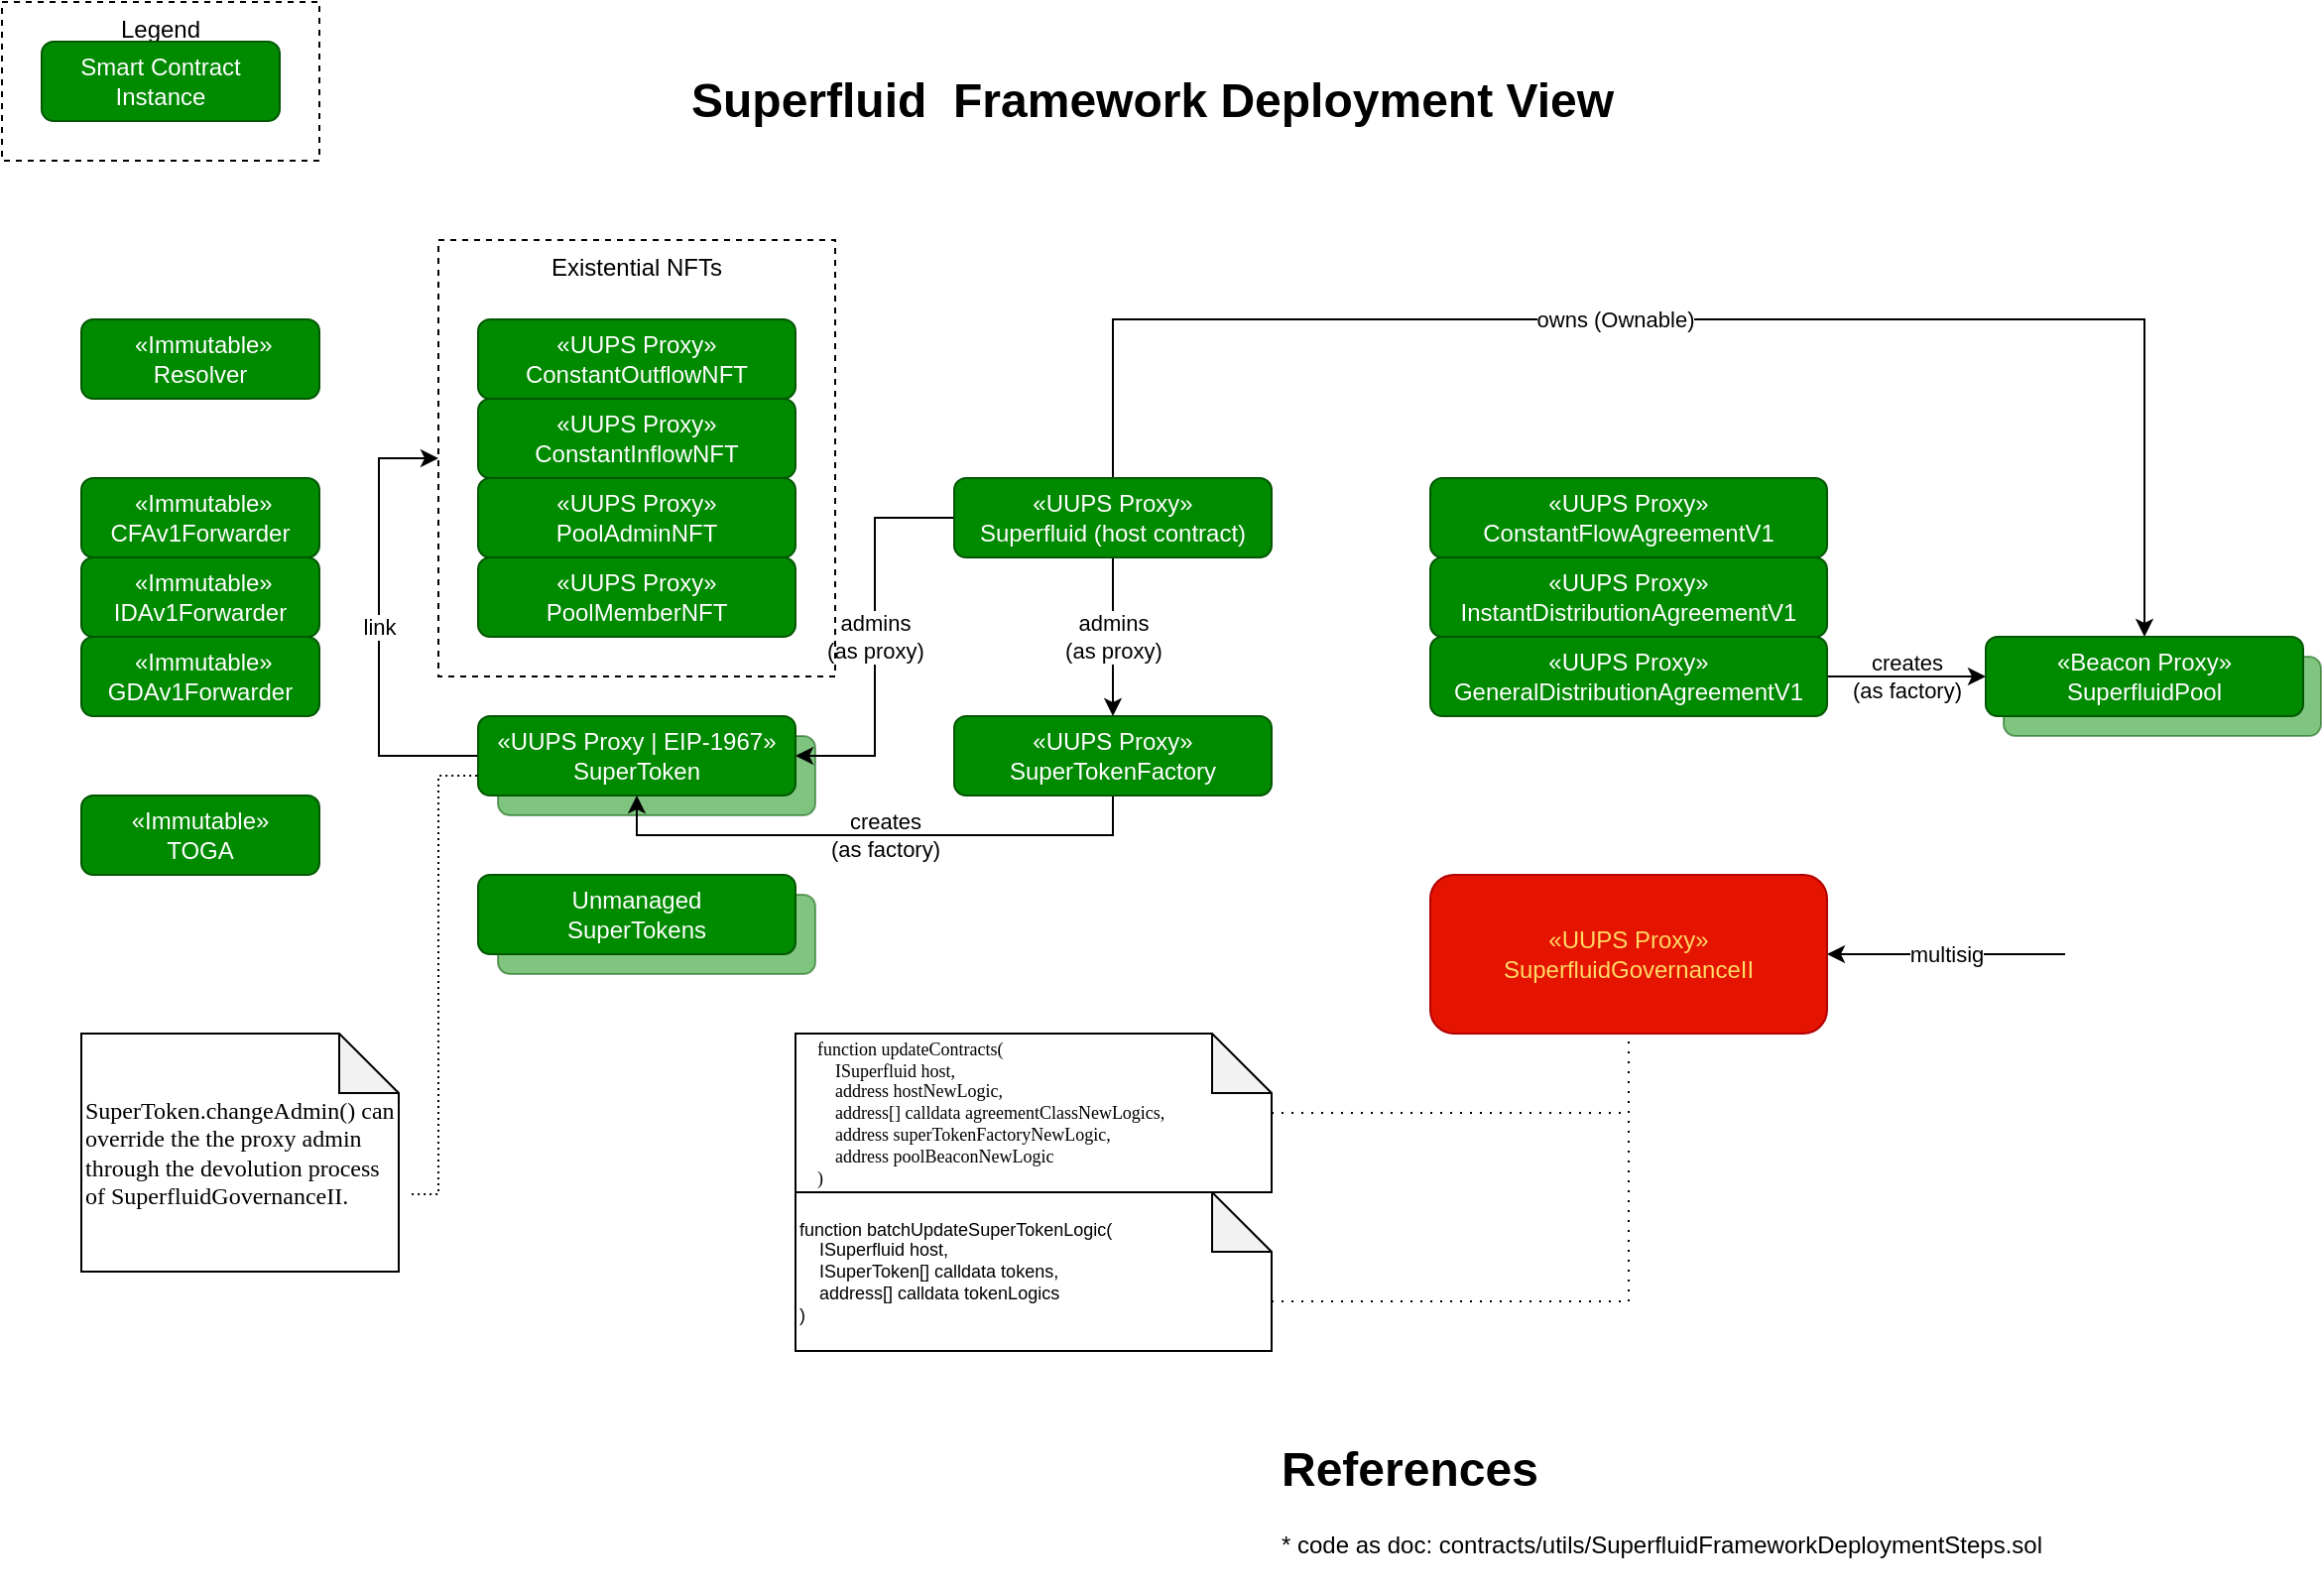 <mxfile version="22.1.2" type="device">
  <diagram name="Page-1" id="iipwh64n65vx4WovocLg">
    <mxGraphModel dx="2074" dy="1230" grid="1" gridSize="10" guides="1" tooltips="1" connect="1" arrows="1" fold="1" page="1" pageScale="1" pageWidth="1169" pageHeight="827" math="0" shadow="0">
      <root>
        <mxCell id="0" />
        <mxCell id="1" parent="0" />
        <mxCell id="yRzJGyd7bDUnVyytgLMS-36" value="&lt;br&gt;" style="rounded=1;whiteSpace=wrap;html=1;fillColor=#008a00;fontColor=#ffffff;strokeColor=#005700;gradientColor=none;shadow=0;opacity=50;" parent="1" vertex="1">
          <mxGeometry x="250" y="450" width="160" height="40" as="geometry" />
        </mxCell>
        <mxCell id="yRzJGyd7bDUnVyytgLMS-12" value="&lt;br&gt;" style="rounded=1;whiteSpace=wrap;html=1;fillColor=#008a00;fontColor=#ffffff;strokeColor=#005700;gradientColor=none;shadow=0;opacity=50;" parent="1" vertex="1">
          <mxGeometry x="250" y="370" width="160" height="40" as="geometry" />
        </mxCell>
        <mxCell id="yRzJGyd7bDUnVyytgLMS-10" value="&lt;br&gt;" style="rounded=1;whiteSpace=wrap;html=1;fillColor=#008a00;fontColor=#ffffff;strokeColor=#005700;gradientColor=none;shadow=0;opacity=50;" parent="1" vertex="1">
          <mxGeometry x="1009" y="330" width="160" height="40" as="geometry" />
        </mxCell>
        <mxCell id="yRzJGyd7bDUnVyytgLMS-6" value="Legend" style="rounded=0;whiteSpace=wrap;html=1;dashed=1;fillColor=none;verticalAlign=top;" parent="1" vertex="1">
          <mxGeometry width="160" height="80" as="geometry" />
        </mxCell>
        <mxCell id="yRzJGyd7bDUnVyytgLMS-2" value="Smart Contract&lt;br&gt;Instance" style="rounded=1;whiteSpace=wrap;html=1;fillColor=#008a00;fontColor=#ffffff;strokeColor=#005700;" parent="1" vertex="1">
          <mxGeometry x="20" y="20" width="120" height="40" as="geometry" />
        </mxCell>
        <mxCell id="yRzJGyd7bDUnVyytgLMS-3" value="«UUPS Proxy»&lt;br&gt;ConstantFlowAgreementV1" style="rounded=1;whiteSpace=wrap;html=1;fillColor=#008a00;fontColor=#ffffff;strokeColor=#005700;" parent="1" vertex="1">
          <mxGeometry x="720" y="240" width="200" height="40" as="geometry" />
        </mxCell>
        <mxCell id="yRzJGyd7bDUnVyytgLMS-4" value="«UUPS Proxy»&lt;br&gt;InstantDistributionAgreementV1" style="rounded=1;whiteSpace=wrap;html=1;fillColor=#008a00;fontColor=#ffffff;strokeColor=#005700;" parent="1" vertex="1">
          <mxGeometry x="720" y="280" width="200" height="40" as="geometry" />
        </mxCell>
        <mxCell id="yRzJGyd7bDUnVyytgLMS-18" value="owns (Ownable)" style="edgeStyle=orthogonalEdgeStyle;rounded=0;orthogonalLoop=1;jettySize=auto;html=1;entryX=0.5;entryY=0;entryDx=0;entryDy=0;exitX=0.5;exitY=0;exitDx=0;exitDy=0;" parent="1" source="yRzJGyd7bDUnVyytgLMS-5" target="yRzJGyd7bDUnVyytgLMS-9" edge="1">
          <mxGeometry x="-0.125" relative="1" as="geometry">
            <Array as="points">
              <mxPoint x="560" y="160" />
              <mxPoint x="1080" y="160" />
            </Array>
            <mxPoint as="offset" />
            <mxPoint x="1070" y="320" as="targetPoint" />
          </mxGeometry>
        </mxCell>
        <mxCell id="yRzJGyd7bDUnVyytgLMS-37" value="admins&lt;br&gt;(as proxy)" style="edgeStyle=orthogonalEdgeStyle;rounded=0;orthogonalLoop=1;jettySize=auto;html=1;entryX=1;entryY=0.5;entryDx=0;entryDy=0;exitX=0;exitY=0.5;exitDx=0;exitDy=0;" parent="1" source="yRzJGyd7bDUnVyytgLMS-5" target="yRzJGyd7bDUnVyytgLMS-11" edge="1">
          <mxGeometry relative="1" as="geometry" />
        </mxCell>
        <mxCell id="yRzJGyd7bDUnVyytgLMS-38" value="admins&lt;br&gt;(as proxy)" style="edgeStyle=orthogonalEdgeStyle;rounded=0;orthogonalLoop=1;jettySize=auto;html=1;entryX=0.5;entryY=0;entryDx=0;entryDy=0;" parent="1" source="yRzJGyd7bDUnVyytgLMS-5" target="yRzJGyd7bDUnVyytgLMS-27" edge="1">
          <mxGeometry relative="1" as="geometry">
            <mxPoint as="offset" />
          </mxGeometry>
        </mxCell>
        <mxCell id="yRzJGyd7bDUnVyytgLMS-5" value="«UUPS Proxy»&lt;br&gt;Superfluid (host contract)" style="rounded=1;whiteSpace=wrap;html=1;fillColor=#008a00;fontColor=#ffffff;strokeColor=#005700;" parent="1" vertex="1">
          <mxGeometry x="480" y="240" width="160" height="40" as="geometry" />
        </mxCell>
        <mxCell id="yRzJGyd7bDUnVyytgLMS-7" value="«UUPS Proxy»&lt;br&gt;SuperfluidGovernanceII" style="rounded=1;whiteSpace=wrap;html=1;fillColor=#e51400;fontColor=#FFD966;strokeColor=#B20000;" parent="1" vertex="1">
          <mxGeometry x="720" y="440" width="200" height="80" as="geometry" />
        </mxCell>
        <mxCell id="yRzJGyd7bDUnVyytgLMS-51" value="creates&lt;br&gt;(as factory)" style="edgeStyle=orthogonalEdgeStyle;rounded=0;orthogonalLoop=1;jettySize=auto;html=1;entryX=0;entryY=0.5;entryDx=0;entryDy=0;labelBackgroundColor=none;" parent="1" source="yRzJGyd7bDUnVyytgLMS-8" target="yRzJGyd7bDUnVyytgLMS-9" edge="1">
          <mxGeometry relative="1" as="geometry">
            <mxPoint x="990" y="340" as="targetPoint" />
          </mxGeometry>
        </mxCell>
        <mxCell id="yRzJGyd7bDUnVyytgLMS-8" value="«UUPS Proxy»&lt;br&gt;GeneralDistributionAgreementV1" style="rounded=1;whiteSpace=wrap;html=1;fillColor=#008a00;fontColor=#ffffff;strokeColor=#005700;" parent="1" vertex="1">
          <mxGeometry x="720" y="320" width="200" height="40" as="geometry" />
        </mxCell>
        <mxCell id="yRzJGyd7bDUnVyytgLMS-9" value="«Beacon Proxy»&lt;br&gt;SuperfluidPool" style="rounded=1;whiteSpace=wrap;html=1;fillColor=#008a00;fontColor=#ffffff;strokeColor=#005700;gradientColor=none;shadow=0;" parent="1" vertex="1">
          <mxGeometry x="1000" y="320" width="160" height="40" as="geometry" />
        </mxCell>
        <mxCell id="yRzJGyd7bDUnVyytgLMS-23" value="link" style="edgeStyle=orthogonalEdgeStyle;rounded=0;orthogonalLoop=1;jettySize=auto;html=1;entryX=0;entryY=0.5;entryDx=0;entryDy=0;exitX=0;exitY=0.5;exitDx=0;exitDy=0;" parent="1" source="yRzJGyd7bDUnVyytgLMS-11" target="yRzJGyd7bDUnVyytgLMS-25" edge="1">
          <mxGeometry relative="1" as="geometry">
            <Array as="points">
              <mxPoint x="190" y="380" />
              <mxPoint x="190" y="230" />
            </Array>
          </mxGeometry>
        </mxCell>
        <mxCell id="yRzJGyd7bDUnVyytgLMS-11" value="&lt;div&gt;«UUPS Proxy | EIP-1967»&lt;/div&gt;SuperToken" style="rounded=1;whiteSpace=wrap;html=1;fillColor=#008a00;fontColor=#ffffff;strokeColor=#005700;" parent="1" vertex="1">
          <mxGeometry x="240" y="360" width="160" height="40" as="geometry" />
        </mxCell>
        <mxCell id="yRzJGyd7bDUnVyytgLMS-15" value="&amp;nbsp;«Immutable»&lt;br&gt;CFAv1Forwarder" style="rounded=1;whiteSpace=wrap;html=1;fillColor=#008a00;fontColor=#ffffff;strokeColor=#005700;" parent="1" vertex="1">
          <mxGeometry x="40" y="240" width="120" height="40" as="geometry" />
        </mxCell>
        <mxCell id="yRzJGyd7bDUnVyytgLMS-16" value="&amp;nbsp;«Immutable»&lt;br&gt;IDAv1Forwarder" style="rounded=1;whiteSpace=wrap;html=1;fillColor=#008a00;fontColor=#ffffff;strokeColor=#005700;" parent="1" vertex="1">
          <mxGeometry x="40" y="280" width="120" height="40" as="geometry" />
        </mxCell>
        <mxCell id="yRzJGyd7bDUnVyytgLMS-17" value="&amp;nbsp;«Immutable»&lt;br&gt;GDAv1Forwarder" style="rounded=1;whiteSpace=wrap;html=1;fillColor=#008a00;fontColor=#ffffff;strokeColor=#005700;" parent="1" vertex="1">
          <mxGeometry x="40" y="320" width="120" height="40" as="geometry" />
        </mxCell>
        <mxCell id="yRzJGyd7bDUnVyytgLMS-19" value="«UUPS Proxy»&lt;br&gt;ConstantOutflowNFT" style="rounded=1;whiteSpace=wrap;html=1;fillColor=#008a00;fontColor=#ffffff;strokeColor=#005700;" parent="1" vertex="1">
          <mxGeometry x="240" y="160" width="160" height="40" as="geometry" />
        </mxCell>
        <mxCell id="yRzJGyd7bDUnVyytgLMS-20" value="«UUPS Proxy»&lt;br&gt;ConstantInflowNFT" style="rounded=1;whiteSpace=wrap;html=1;fillColor=#008a00;fontColor=#ffffff;strokeColor=#005700;" parent="1" vertex="1">
          <mxGeometry x="240" y="200" width="160" height="40" as="geometry" />
        </mxCell>
        <mxCell id="yRzJGyd7bDUnVyytgLMS-21" value="«UUPS Proxy»&lt;br&gt;PoolAdminNFT" style="rounded=1;whiteSpace=wrap;html=1;fillColor=#008a00;fontColor=#ffffff;strokeColor=#005700;" parent="1" vertex="1">
          <mxGeometry x="240" y="240" width="160" height="40" as="geometry" />
        </mxCell>
        <mxCell id="yRzJGyd7bDUnVyytgLMS-22" value="«UUPS Proxy»&lt;br&gt;PoolMemberNFT" style="rounded=1;whiteSpace=wrap;html=1;fillColor=#008a00;fontColor=#ffffff;strokeColor=#005700;" parent="1" vertex="1">
          <mxGeometry x="240" y="280" width="160" height="40" as="geometry" />
        </mxCell>
        <mxCell id="yRzJGyd7bDUnVyytgLMS-25" value="Existential NFTs" style="rounded=0;whiteSpace=wrap;html=1;dashed=1;fillColor=none;verticalAlign=top;" parent="1" vertex="1">
          <mxGeometry x="220" y="120" width="200" height="220" as="geometry" />
        </mxCell>
        <mxCell id="yRzJGyd7bDUnVyytgLMS-34" value="creates&lt;br&gt;(as factory)" style="edgeStyle=orthogonalEdgeStyle;rounded=0;orthogonalLoop=1;jettySize=auto;html=1;exitX=0.5;exitY=1;exitDx=0;exitDy=0;labelBackgroundColor=none;" parent="1" edge="1">
          <mxGeometry relative="1" as="geometry">
            <mxPoint x="560" y="390" as="sourcePoint" />
            <mxPoint x="320" y="400" as="targetPoint" />
            <Array as="points">
              <mxPoint x="560" y="420" />
              <mxPoint x="320" y="420" />
            </Array>
          </mxGeometry>
        </mxCell>
        <mxCell id="yRzJGyd7bDUnVyytgLMS-27" value="«UUPS Proxy»&lt;br&gt;SuperTokenFactory" style="rounded=1;whiteSpace=wrap;html=1;fillColor=#008a00;fontColor=#ffffff;strokeColor=#005700;" parent="1" vertex="1">
          <mxGeometry x="480" y="360" width="160" height="40" as="geometry" />
        </mxCell>
        <mxCell id="yRzJGyd7bDUnVyytgLMS-29" value="&amp;nbsp;«Immutable»&lt;br&gt;Resolver" style="rounded=1;whiteSpace=wrap;html=1;fillColor=#008a00;fontColor=#ffffff;strokeColor=#005700;" parent="1" vertex="1">
          <mxGeometry x="40" y="160" width="120" height="40" as="geometry" />
        </mxCell>
        <mxCell id="yRzJGyd7bDUnVyytgLMS-30" value="«Immutable»&lt;br&gt;TOGA" style="rounded=1;whiteSpace=wrap;html=1;fillColor=#008a00;fontColor=#ffffff;strokeColor=#005700;" parent="1" vertex="1">
          <mxGeometry x="40" y="400" width="120" height="40" as="geometry" />
        </mxCell>
        <mxCell id="yRzJGyd7bDUnVyytgLMS-33" value="" style="shape=image;verticalLabelPosition=bottom;labelBackgroundColor=default;verticalAlign=top;aspect=fixed;imageAspect=0;image=https://www.worldatlas.com/img/flag/vn-flag.jpg;" parent="1" vertex="1">
          <mxGeometry x="730" y="450" width="29.85" height="20" as="geometry" />
        </mxCell>
        <mxCell id="yRzJGyd7bDUnVyytgLMS-35" value="&lt;div&gt;&lt;/div&gt;Unmanaged&lt;br&gt;SuperTokens" style="rounded=1;whiteSpace=wrap;html=1;fillColor=#008a00;fontColor=#ffffff;strokeColor=#005700;" parent="1" vertex="1">
          <mxGeometry x="240" y="440" width="160" height="40" as="geometry" />
        </mxCell>
        <mxCell id="yRzJGyd7bDUnVyytgLMS-41" style="edgeStyle=orthogonalEdgeStyle;rounded=0;orthogonalLoop=1;jettySize=auto;html=1;entryX=0;entryY=0.75;entryDx=0;entryDy=0;dashed=1;dashPattern=1 2;endArrow=none;endFill=0;exitX=1.041;exitY=0.675;exitDx=0;exitDy=0;exitPerimeter=0;" parent="1" source="yRzJGyd7bDUnVyytgLMS-45" target="yRzJGyd7bDUnVyytgLMS-11" edge="1">
          <mxGeometry relative="1" as="geometry" />
        </mxCell>
        <mxCell id="yRzJGyd7bDUnVyytgLMS-44" style="edgeStyle=orthogonalEdgeStyle;rounded=0;orthogonalLoop=1;jettySize=auto;html=1;entryX=0.5;entryY=1;entryDx=0;entryDy=0;endArrow=none;endFill=0;dashed=1;dashPattern=1 4;" parent="1" source="yRzJGyd7bDUnVyytgLMS-43" target="yRzJGyd7bDUnVyytgLMS-7" edge="1">
          <mxGeometry relative="1" as="geometry" />
        </mxCell>
        <mxCell id="yRzJGyd7bDUnVyytgLMS-43" value="&lt;div style=&quot;font-size: 9px;&quot;&gt;&lt;font face=&quot;Lucida Console&quot; style=&quot;font-size: 9px;&quot;&gt;&amp;nbsp; &amp;nbsp; function updateContracts(&lt;/font&gt;&lt;/div&gt;&lt;div style=&quot;font-size: 9px;&quot;&gt;&lt;font face=&quot;Lucida Console&quot; style=&quot;font-size: 9px;&quot;&gt;&amp;nbsp; &amp;nbsp; &amp;nbsp; &amp;nbsp; ISuperfluid host,&lt;/font&gt;&lt;/div&gt;&lt;div style=&quot;font-size: 9px;&quot;&gt;&lt;font face=&quot;Lucida Console&quot; style=&quot;font-size: 9px;&quot;&gt;&amp;nbsp; &amp;nbsp; &amp;nbsp; &amp;nbsp; address hostNewLogic,&lt;/font&gt;&lt;/div&gt;&lt;div style=&quot;font-size: 9px;&quot;&gt;&lt;font face=&quot;Lucida Console&quot; style=&quot;font-size: 9px;&quot;&gt;&amp;nbsp; &amp;nbsp; &amp;nbsp; &amp;nbsp; address[] calldata agreementClassNewLogics,&lt;/font&gt;&lt;/div&gt;&lt;div style=&quot;font-size: 9px;&quot;&gt;&lt;font face=&quot;Lucida Console&quot; style=&quot;font-size: 9px;&quot;&gt;&amp;nbsp; &amp;nbsp; &amp;nbsp; &amp;nbsp; address superTokenFactoryNewLogic,&lt;/font&gt;&lt;/div&gt;&lt;div style=&quot;font-size: 9px;&quot;&gt;&lt;font face=&quot;Lucida Console&quot; style=&quot;font-size: 9px;&quot;&gt;&amp;nbsp; &amp;nbsp; &amp;nbsp; &amp;nbsp; address poolBeaconNewLogic&lt;/font&gt;&lt;/div&gt;&lt;div style=&quot;font-size: 9px;&quot;&gt;&lt;font face=&quot;Lucida Console&quot; style=&quot;font-size: 9px;&quot;&gt;&amp;nbsp; &amp;nbsp; )&lt;/font&gt;&lt;/div&gt;" style="shape=note;whiteSpace=wrap;html=1;backgroundOutline=1;darkOpacity=0.05;align=left;fontSize=9;" parent="1" vertex="1">
          <mxGeometry x="400" y="520" width="240" height="80" as="geometry" />
        </mxCell>
        <mxCell id="yRzJGyd7bDUnVyytgLMS-45" value="&lt;div style=&quot;&quot;&gt;&lt;font face=&quot;Lucida Console&quot;&gt;SuperToken.changeAdmin() can override the the proxy admin through the devolution process of SuperfluidGovernanceII.&lt;/font&gt;&lt;br&gt;&lt;/div&gt;" style="shape=note;whiteSpace=wrap;html=1;backgroundOutline=1;darkOpacity=0.05;align=left;" parent="1" vertex="1">
          <mxGeometry x="40" y="520" width="160" height="120" as="geometry" />
        </mxCell>
        <mxCell id="yRzJGyd7bDUnVyytgLMS-47" value="multisig" style="edgeStyle=orthogonalEdgeStyle;rounded=0;orthogonalLoop=1;jettySize=auto;html=1;entryX=1;entryY=0.5;entryDx=0;entryDy=0;endArrow=classic;endFill=1;" parent="1" source="yRzJGyd7bDUnVyytgLMS-46" target="yRzJGyd7bDUnVyytgLMS-7" edge="1">
          <mxGeometry relative="1" as="geometry">
            <Array as="points">
              <mxPoint x="940" y="480" />
              <mxPoint x="940" y="480" />
            </Array>
          </mxGeometry>
        </mxCell>
        <mxCell id="yRzJGyd7bDUnVyytgLMS-46" value="" style="shape=image;verticalLabelPosition=bottom;labelBackgroundColor=default;verticalAlign=top;aspect=fixed;imageAspect=0;image=https://www.pngall.com/wp-content/uploads/2017/03/Winnie-The-Pooh-PNG-Clipart.png;" parent="1" vertex="1">
          <mxGeometry x="1040" y="440" width="80" height="80" as="geometry" />
        </mxCell>
        <mxCell id="yRzJGyd7bDUnVyytgLMS-48" value="&lt;div style=&quot;font-size: 9px;&quot;&gt;&lt;div&gt;function batchUpdateSuperTokenLogic(&lt;/div&gt;&lt;div&gt;&amp;nbsp; &amp;nbsp; ISuperfluid host,&lt;/div&gt;&lt;div&gt;&amp;nbsp; &amp;nbsp; ISuperToken[] calldata tokens,&lt;/div&gt;&lt;div&gt;&amp;nbsp; &amp;nbsp; address[] calldata tokenLogics&lt;/div&gt;&lt;div&gt;)&lt;/div&gt;&lt;/div&gt;" style="shape=note;whiteSpace=wrap;html=1;backgroundOutline=1;darkOpacity=0.05;align=left;fontSize=9;" parent="1" vertex="1">
          <mxGeometry x="400" y="600" width="240" height="80" as="geometry" />
        </mxCell>
        <mxCell id="yRzJGyd7bDUnVyytgLMS-49" style="edgeStyle=orthogonalEdgeStyle;rounded=0;orthogonalLoop=1;jettySize=auto;html=1;entryX=0.5;entryY=1;entryDx=0;entryDy=0;endArrow=none;endFill=0;dashed=1;dashPattern=1 4;exitX=0;exitY=0;exitDx=240;exitDy=55;exitPerimeter=0;" parent="1" source="yRzJGyd7bDUnVyytgLMS-48" target="yRzJGyd7bDUnVyytgLMS-7" edge="1">
          <mxGeometry relative="1" as="geometry">
            <mxPoint x="650" y="570" as="sourcePoint" />
            <mxPoint x="830" y="530" as="targetPoint" />
          </mxGeometry>
        </mxCell>
        <mxCell id="yRzJGyd7bDUnVyytgLMS-50" value="&lt;h1&gt;References&amp;nbsp;&lt;/h1&gt;* code as doc: contracts/utils/SuperfluidFrameworkDeploymentSteps.sol" style="text;html=1;strokeColor=none;fillColor=none;spacing=5;spacingTop=-20;whiteSpace=wrap;overflow=hidden;rounded=0;" parent="1" vertex="1">
          <mxGeometry x="640" y="720" width="520" height="80" as="geometry" />
        </mxCell>
        <mxCell id="a_0XLxlSzXslzA3Ya2Eq-2" value="&lt;h1&gt;Superfluid&amp;nbsp; Framework Deployment View&lt;/h1&gt;" style="text;html=1;strokeColor=none;fillColor=none;spacing=5;spacingTop=-20;whiteSpace=wrap;overflow=hidden;rounded=0;align=center;" parent="1" vertex="1">
          <mxGeometry x="320" y="30" width="520" height="40" as="geometry" />
        </mxCell>
      </root>
    </mxGraphModel>
  </diagram>
</mxfile>
